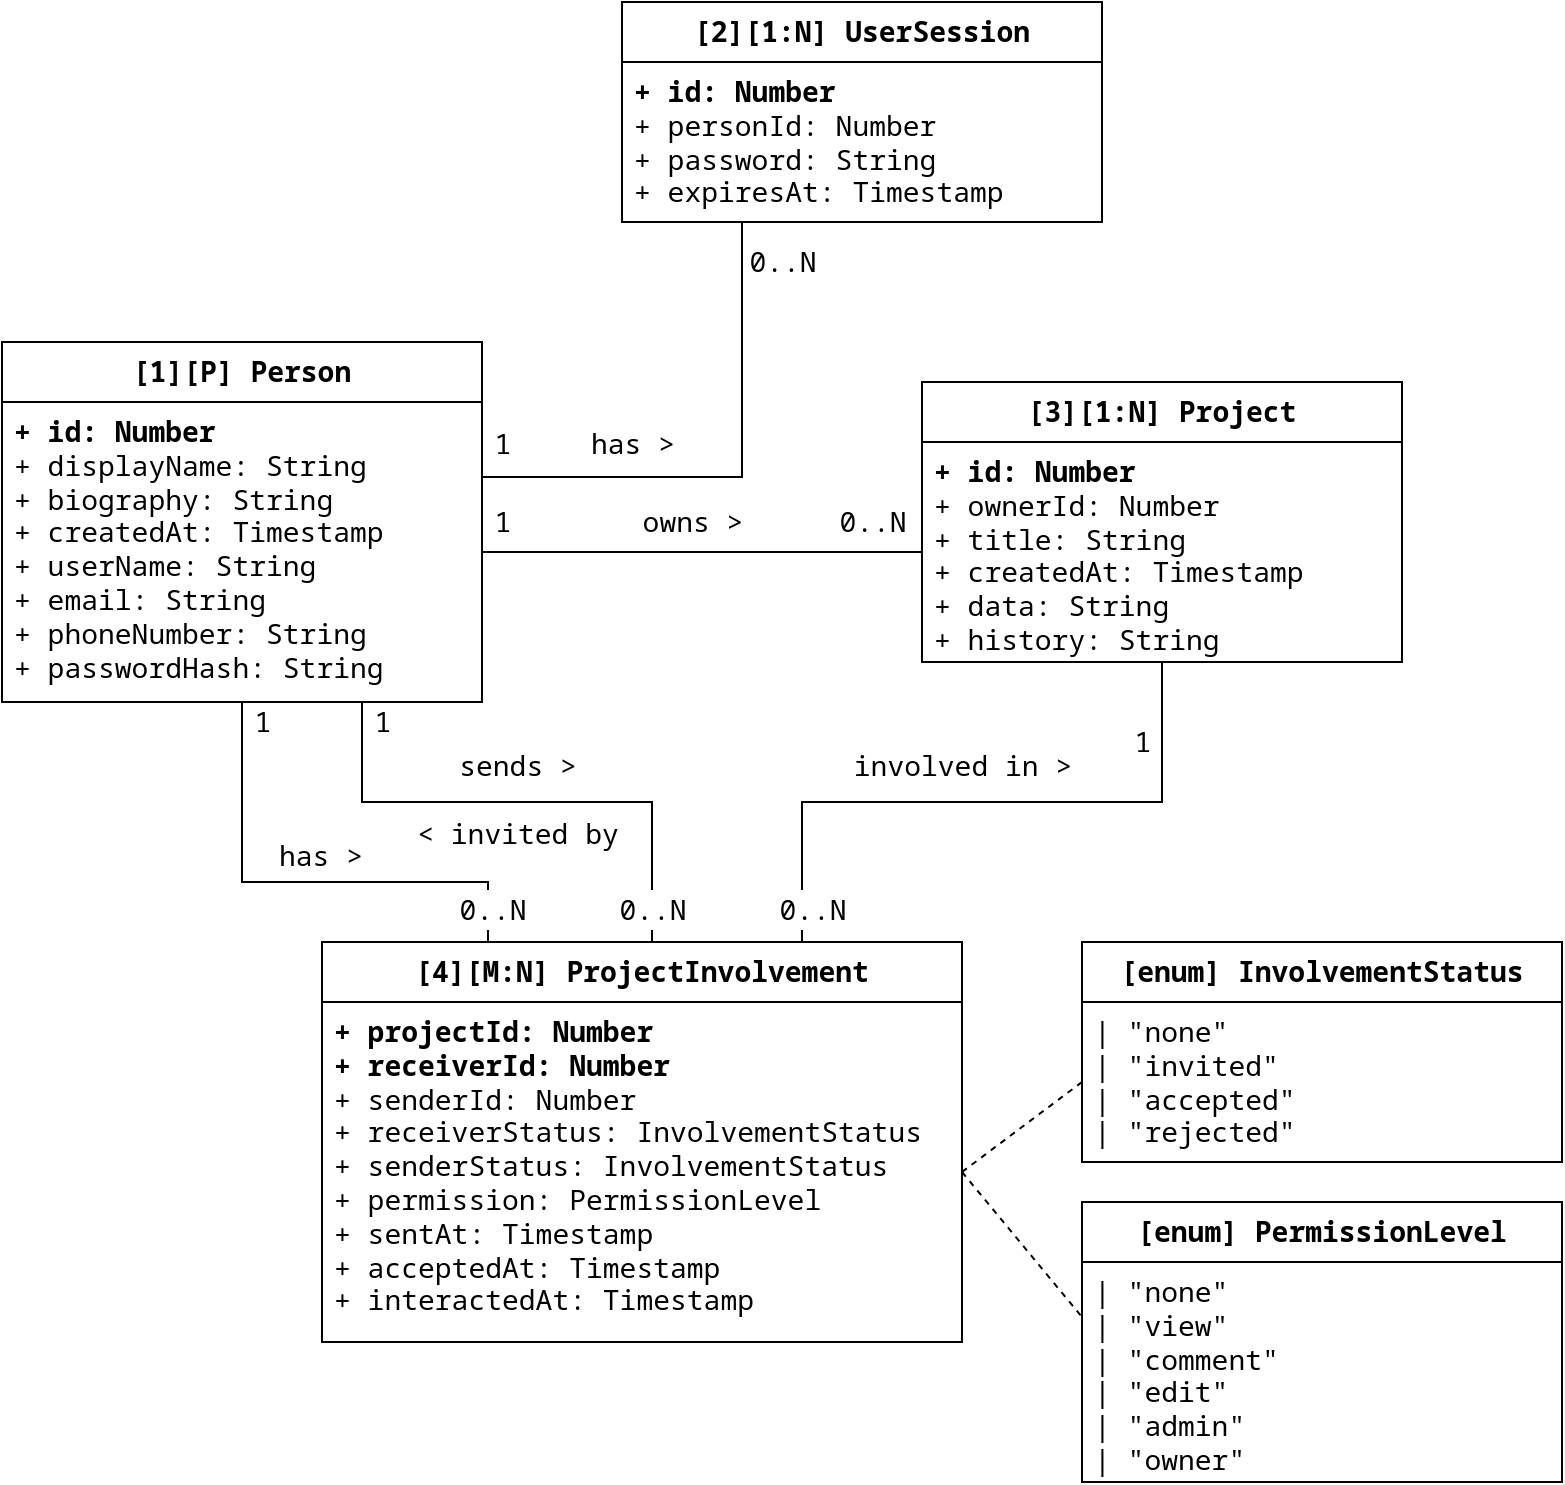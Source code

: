 <mxfile version="15.8.7" type="device" pages="3"><diagram id="aazWs-q3-QFjjEvFVBTk" name="Relational"><mxGraphModel dx="1372" dy="2047" grid="1" gridSize="10" guides="1" tooltips="1" connect="1" arrows="1" fold="1" page="1" pageScale="1" pageWidth="827" pageHeight="1169" math="0" shadow="0"><root><mxCell id="0"/><mxCell id="1" parent="0"/><mxCell id="uzhZddh4J-rLnE0FCBhJ-1" value="[1][P] Person" style="rounded=0;whiteSpace=wrap;html=1;fontFamily=Noto Sans Mono;fontSize=14;fontStyle=1" parent="1" vertex="1"><mxGeometry x="20" y="40" width="240" height="30" as="geometry"/></mxCell><mxCell id="uzhZddh4J-rLnE0FCBhJ-2" value="[3][1:N] Project" style="rounded=0;whiteSpace=wrap;html=1;fontFamily=Noto Sans Mono;fontSize=14;fontStyle=1" parent="1" vertex="1"><mxGeometry x="480" y="60" width="240" height="30" as="geometry"/></mxCell><mxCell id="uzhZddh4J-rLnE0FCBhJ-3" style="edgeStyle=orthogonalEdgeStyle;rounded=0;orthogonalLoop=1;jettySize=auto;html=1;exitX=1;exitY=0.5;exitDx=0;exitDy=0;entryX=0;entryY=0.5;entryDx=0;entryDy=0;fontFamily=Noto Sans Mono;fontSize=14;endArrow=none;endFill=0;" parent="1" source="uzhZddh4J-rLnE0FCBhJ-4" target="uzhZddh4J-rLnE0FCBhJ-5" edge="1"><mxGeometry relative="1" as="geometry"/></mxCell><mxCell id="mS9MZoi_r8_iDYO3YV_b-3" style="edgeStyle=orthogonalEdgeStyle;rounded=0;orthogonalLoop=1;jettySize=auto;html=1;exitX=1;exitY=0.25;exitDx=0;exitDy=0;entryX=0.25;entryY=1;entryDx=0;entryDy=0;endArrow=none;endFill=0;" parent="1" source="uzhZddh4J-rLnE0FCBhJ-4" target="mS9MZoi_r8_iDYO3YV_b-2" edge="1"><mxGeometry relative="1" as="geometry"/></mxCell><mxCell id="uzhZddh4J-rLnE0FCBhJ-4" value="&lt;b&gt;+ id: Number&lt;/b&gt;&lt;br&gt;+ displayName: String&lt;br&gt;&lt;div&gt;+ biography: String&lt;/div&gt;&lt;div&gt;+ createdAt: Timestamp&lt;/div&gt;+ userName: String&lt;div&gt;+ email: String&lt;/div&gt;&lt;div&gt;+ phoneNumber: String&lt;/div&gt;&lt;div&gt;+ passwordHash: String&lt;/div&gt;" style="rounded=0;whiteSpace=wrap;html=1;fontFamily=Noto Sans Mono;fontSize=14;align=left;verticalAlign=top;spacingLeft=4;" parent="1" vertex="1"><mxGeometry x="20" y="70" width="240" height="150" as="geometry"/></mxCell><mxCell id="uzhZddh4J-rLnE0FCBhJ-5" value="&lt;div&gt;&lt;b&gt;+ id: Number&lt;/b&gt;&lt;/div&gt;&lt;div&gt;+ ownerId: Number&lt;/div&gt;&lt;div&gt;+ title: String&lt;/div&gt;&lt;div&gt;+ createdAt: Timestamp&lt;/div&gt;&lt;div&gt;+ data: String&lt;br&gt;+ history: String&lt;/div&gt;" style="rounded=0;whiteSpace=wrap;html=1;fontFamily=Noto Sans Mono;fontSize=14;align=left;verticalAlign=top;spacingLeft=4;" parent="1" vertex="1"><mxGeometry x="480" y="90" width="240" height="110" as="geometry"/></mxCell><mxCell id="uzhZddh4J-rLnE0FCBhJ-6" value="&lt;div&gt;&lt;b&gt;+ projectId: Number&lt;/b&gt;&lt;/div&gt;&lt;div&gt;&lt;b&gt;+ receiverId: Number&lt;/b&gt;&lt;/div&gt;&lt;div&gt;+ senderId: Number&lt;/div&gt;&lt;div&gt;+ receiverStatus: InvolvementStatus&lt;/div&gt;&lt;div&gt;+ senderStatus: InvolvementStatus&lt;/div&gt;&lt;div&gt;+ permission: PermissionLevel&lt;/div&gt;&lt;div&gt;+ sentAt: Timestamp&lt;/div&gt;&lt;div&gt;+ acceptedAt: Timestamp&lt;/div&gt;&lt;div&gt;+ interactedAt: Timestamp&lt;/div&gt;" style="rounded=0;whiteSpace=wrap;html=1;fontFamily=Noto Sans Mono;fontSize=14;align=left;verticalAlign=top;spacingLeft=4;" parent="1" vertex="1"><mxGeometry x="180" y="370" width="320" height="170" as="geometry"/></mxCell><mxCell id="uzhZddh4J-rLnE0FCBhJ-7" style="edgeStyle=orthogonalEdgeStyle;rounded=0;orthogonalLoop=1;jettySize=auto;html=1;exitX=0.75;exitY=0;exitDx=0;exitDy=0;entryX=0.5;entryY=1;entryDx=0;entryDy=0;fontFamily=Noto Sans Mono;fontSize=14;endArrow=none;endFill=0;" parent="1" source="uzhZddh4J-rLnE0FCBhJ-10" target="uzhZddh4J-rLnE0FCBhJ-5" edge="1"><mxGeometry relative="1" as="geometry"/></mxCell><mxCell id="uzhZddh4J-rLnE0FCBhJ-8" style="edgeStyle=orthogonalEdgeStyle;rounded=0;orthogonalLoop=1;jettySize=auto;html=1;exitX=0.25;exitY=0;exitDx=0;exitDy=0;entryX=0.5;entryY=1;entryDx=0;entryDy=0;fontFamily=Noto Sans Mono;fontSize=14;endArrow=none;endFill=0;" parent="1" source="uzhZddh4J-rLnE0FCBhJ-10" target="uzhZddh4J-rLnE0FCBhJ-4" edge="1"><mxGeometry relative="1" as="geometry"><Array as="points"><mxPoint x="263" y="310"/><mxPoint x="140" y="310"/></Array></mxGeometry></mxCell><mxCell id="uzhZddh4J-rLnE0FCBhJ-9" style="edgeStyle=orthogonalEdgeStyle;rounded=0;orthogonalLoop=1;jettySize=auto;html=1;exitX=0.5;exitY=0;exitDx=0;exitDy=0;entryX=0.75;entryY=1;entryDx=0;entryDy=0;fontFamily=Noto Sans Mono;fontSize=14;endArrow=none;endFill=0;" parent="1" source="uzhZddh4J-rLnE0FCBhJ-10" target="uzhZddh4J-rLnE0FCBhJ-4" edge="1"><mxGeometry relative="1" as="geometry"><Array as="points"><mxPoint x="345" y="270"/><mxPoint x="200" y="270"/></Array></mxGeometry></mxCell><mxCell id="uzhZddh4J-rLnE0FCBhJ-10" value="[4][M:N] ProjectInvolvement" style="rounded=0;whiteSpace=wrap;html=1;fontFamily=Noto Sans Mono;fontSize=14;fontStyle=1" parent="1" vertex="1"><mxGeometry x="180" y="340" width="320" height="30" as="geometry"/></mxCell><mxCell id="uzhZddh4J-rLnE0FCBhJ-11" value="sends &amp;gt;&lt;br&gt;&lt;br&gt;&amp;lt; invited by" style="text;html=1;strokeColor=none;fillColor=none;align=center;verticalAlign=middle;whiteSpace=wrap;rounded=0;fontFamily=Noto Sans Mono;fontSize=14;" parent="1" vertex="1"><mxGeometry x="220" y="259" width="116" height="20" as="geometry"/></mxCell><mxCell id="uzhZddh4J-rLnE0FCBhJ-12" value="0..N" style="text;html=1;align=center;verticalAlign=middle;resizable=0;points=[];autosize=1;strokeColor=none;fillColor=default;fontSize=14;fontFamily=Noto Sans Mono;" parent="1" vertex="1"><mxGeometry x="320" y="314" width="50" height="20" as="geometry"/></mxCell><mxCell id="uzhZddh4J-rLnE0FCBhJ-13" value="1" style="text;html=1;align=center;verticalAlign=middle;resizable=0;points=[];autosize=1;strokeColor=none;fillColor=none;fontSize=14;fontFamily=Noto Sans Mono;" parent="1" vertex="1"><mxGeometry x="200" y="220" width="20" height="20" as="geometry"/></mxCell><mxCell id="uzhZddh4J-rLnE0FCBhJ-14" value="owns &amp;gt;" style="text;html=1;align=center;verticalAlign=middle;resizable=0;points=[];autosize=1;strokeColor=none;fillColor=none;fontSize=14;fontFamily=Noto Sans Mono;" parent="1" vertex="1"><mxGeometry x="330" y="120" width="70" height="20" as="geometry"/></mxCell><mxCell id="uzhZddh4J-rLnE0FCBhJ-15" value="0..N" style="text;html=1;align=center;verticalAlign=middle;resizable=0;points=[];autosize=1;strokeColor=none;fillColor=none;fontSize=14;fontFamily=Noto Sans Mono;" parent="1" vertex="1"><mxGeometry x="430" y="120" width="50" height="20" as="geometry"/></mxCell><mxCell id="uzhZddh4J-rLnE0FCBhJ-16" value="1" style="text;html=1;align=center;verticalAlign=middle;resizable=0;points=[];autosize=1;strokeColor=none;fillColor=none;fontSize=14;fontFamily=Noto Sans Mono;" parent="1" vertex="1"><mxGeometry x="260" y="120" width="20" height="20" as="geometry"/></mxCell><mxCell id="uzhZddh4J-rLnE0FCBhJ-17" value="1" style="text;html=1;align=center;verticalAlign=middle;resizable=0;points=[];autosize=1;strokeColor=none;fillColor=none;fontSize=14;fontFamily=Noto Sans Mono;" parent="1" vertex="1"><mxGeometry x="140" y="220" width="20" height="20" as="geometry"/></mxCell><mxCell id="uzhZddh4J-rLnE0FCBhJ-18" value="has &amp;gt;" style="text;html=1;align=center;verticalAlign=middle;resizable=0;points=[];autosize=1;strokeColor=none;fillColor=none;fontSize=14;fontFamily=Noto Sans Mono;" parent="1" vertex="1"><mxGeometry x="149" y="287" width="60" height="20" as="geometry"/></mxCell><mxCell id="uzhZddh4J-rLnE0FCBhJ-19" value="involved in &amp;gt;" style="text;html=1;align=center;verticalAlign=middle;resizable=0;points=[];autosize=1;strokeColor=none;fillColor=none;fontSize=14;fontFamily=Noto Sans Mono;" parent="1" vertex="1"><mxGeometry x="440" y="242" width="120" height="20" as="geometry"/></mxCell><mxCell id="uzhZddh4J-rLnE0FCBhJ-20" value="1" style="text;html=1;align=center;verticalAlign=middle;resizable=0;points=[];autosize=1;strokeColor=none;fillColor=none;fontSize=14;fontFamily=Noto Sans Mono;" parent="1" vertex="1"><mxGeometry x="580" y="230" width="20" height="20" as="geometry"/></mxCell><mxCell id="uzhZddh4J-rLnE0FCBhJ-21" value="0..N" style="text;html=1;align=center;verticalAlign=middle;resizable=0;points=[];autosize=1;strokeColor=none;fillColor=default;fontSize=14;fontFamily=Noto Sans Mono;" parent="1" vertex="1"><mxGeometry x="400" y="314" width="50" height="20" as="geometry"/></mxCell><mxCell id="uzhZddh4J-rLnE0FCBhJ-22" value="0..N" style="text;html=1;align=center;verticalAlign=middle;resizable=0;points=[];autosize=1;strokeColor=none;fillColor=default;fontSize=14;fontFamily=Noto Sans Mono;" parent="1" vertex="1"><mxGeometry x="240" y="314" width="50" height="20" as="geometry"/></mxCell><mxCell id="uzhZddh4J-rLnE0FCBhJ-23" value="[enum] PermissionLevel" style="rounded=0;whiteSpace=wrap;html=1;fontFamily=Noto Sans Mono;fontSize=14;fontStyle=1" parent="1" vertex="1"><mxGeometry x="560" y="470" width="240" height="30" as="geometry"/></mxCell><mxCell id="uzhZddh4J-rLnE0FCBhJ-24" value="&lt;div&gt;| &quot;none&quot;&lt;/div&gt;&lt;div&gt;| &quot;view&quot;&lt;/div&gt;&lt;div&gt;| &quot;comment&quot;&lt;/div&gt;&lt;div&gt;| &quot;edit&quot;&lt;/div&gt;&lt;div&gt;| &quot;admin&quot;&lt;/div&gt;&lt;div&gt;| &quot;owner&quot;&lt;/div&gt;" style="rounded=0;whiteSpace=wrap;html=1;fontFamily=Noto Sans Mono;fontSize=14;align=left;verticalAlign=top;spacingLeft=4;" parent="1" vertex="1"><mxGeometry x="560" y="500" width="240" height="110" as="geometry"/></mxCell><mxCell id="uzhZddh4J-rLnE0FCBhJ-25" value="[enum] InvolvementStatus" style="rounded=0;whiteSpace=wrap;html=1;fontFamily=Noto Sans Mono;fontSize=14;fontStyle=1" parent="1" vertex="1"><mxGeometry x="560" y="340" width="240" height="30" as="geometry"/></mxCell><mxCell id="uzhZddh4J-rLnE0FCBhJ-26" value="&lt;div&gt;| &quot;none&quot;&lt;/div&gt;&lt;div&gt;| &quot;invited&quot;&lt;/div&gt;&lt;div&gt;| &quot;accepted&quot;&lt;/div&gt;&lt;div&gt;| &quot;rejected&quot;&lt;/div&gt;" style="rounded=0;whiteSpace=wrap;html=1;fontFamily=Noto Sans Mono;fontSize=14;align=left;verticalAlign=top;spacingLeft=4;" parent="1" vertex="1"><mxGeometry x="560" y="370" width="240" height="80" as="geometry"/></mxCell><mxCell id="uzhZddh4J-rLnE0FCBhJ-27" value="" style="endArrow=none;dashed=1;html=1;rounded=0;exitX=1;exitY=0.5;exitDx=0;exitDy=0;entryX=0;entryY=0.5;entryDx=0;entryDy=0;" parent="1" source="uzhZddh4J-rLnE0FCBhJ-6" target="uzhZddh4J-rLnE0FCBhJ-26" edge="1"><mxGeometry width="50" height="50" relative="1" as="geometry"><mxPoint x="520" y="450" as="sourcePoint"/><mxPoint x="570" y="400" as="targetPoint"/></mxGeometry></mxCell><mxCell id="uzhZddh4J-rLnE0FCBhJ-28" value="" style="endArrow=none;dashed=1;html=1;rounded=0;exitX=1;exitY=0.5;exitDx=0;exitDy=0;entryX=0;entryY=0.25;entryDx=0;entryDy=0;" parent="1" source="uzhZddh4J-rLnE0FCBhJ-6" target="uzhZddh4J-rLnE0FCBhJ-24" edge="1"><mxGeometry width="50" height="50" relative="1" as="geometry"><mxPoint x="590" y="550" as="sourcePoint"/><mxPoint x="640" y="500" as="targetPoint"/></mxGeometry></mxCell><mxCell id="mS9MZoi_r8_iDYO3YV_b-1" value="[2][1:N] UserSession" style="rounded=0;whiteSpace=wrap;html=1;fontFamily=Noto Sans Mono;fontSize=14;fontStyle=1" parent="1" vertex="1"><mxGeometry x="330" y="-130" width="240" height="30" as="geometry"/></mxCell><mxCell id="mS9MZoi_r8_iDYO3YV_b-2" value="&lt;div&gt;&lt;b&gt;+ id: Number&lt;/b&gt;&lt;/div&gt;&lt;div&gt;+ personId: Number&lt;/div&gt;&lt;div&gt;+ password: String&lt;br&gt;&lt;/div&gt;&lt;div&gt;+ expiresAt: Timestamp&lt;/div&gt;" style="rounded=0;whiteSpace=wrap;html=1;fontFamily=Noto Sans Mono;fontSize=14;align=left;verticalAlign=top;spacingLeft=4;" parent="1" vertex="1"><mxGeometry x="330" y="-100" width="240" height="80" as="geometry"/></mxCell><mxCell id="mS9MZoi_r8_iDYO3YV_b-4" value="0..N" style="text;html=1;align=center;verticalAlign=middle;resizable=0;points=[];autosize=1;strokeColor=none;fillColor=none;fontFamily=Noto Sans Mono;fontSize=14;" parent="1" vertex="1"><mxGeometry x="385" y="-10" width="50" height="20" as="geometry"/></mxCell><mxCell id="mS9MZoi_r8_iDYO3YV_b-5" value="1" style="text;html=1;align=center;verticalAlign=middle;resizable=0;points=[];autosize=1;strokeColor=none;fillColor=none;fontSize=14;fontFamily=Noto Sans Mono;" parent="1" vertex="1"><mxGeometry x="260" y="81" width="20" height="20" as="geometry"/></mxCell><mxCell id="mS9MZoi_r8_iDYO3YV_b-6" value="has &amp;gt;" style="text;html=1;align=center;verticalAlign=middle;resizable=0;points=[];autosize=1;strokeColor=none;fillColor=none;fontSize=14;fontFamily=Noto Sans Mono;" parent="1" vertex="1"><mxGeometry x="305" y="81" width="60" height="20" as="geometry"/></mxCell></root></mxGraphModel></diagram><diagram id="14DRRcjE5gQEkVdaTtm1" name="Relational-ex"><mxGraphModel dx="1372" dy="878" grid="1" gridSize="10" guides="1" tooltips="1" connect="1" arrows="1" fold="1" page="1" pageScale="1" pageWidth="827" pageHeight="1169" math="0" shadow="0"><root><mxCell id="69j_cAD2ammGShDhVR8i-0"/><mxCell id="69j_cAD2ammGShDhVR8i-1" parent="69j_cAD2ammGShDhVR8i-0"/><mxCell id="s69tjsTSn5EeHpbNumrw-15" value="" style="endArrow=diamondThin;endFill=0;endSize=24;html=1;rounded=0;fontFamily=Noto Sans Mono;fontSize=14;entryX=0.25;entryY=0;entryDx=0;entryDy=0;exitX=1;exitY=1;exitDx=0;exitDy=0;" parent="69j_cAD2ammGShDhVR8i-1" source="V2P3uU6_HiPqmYSohjEG-10" target="s69tjsTSn5EeHpbNumrw-10" edge="1"><mxGeometry width="160" relative="1" as="geometry"><mxPoint x="770" y="340" as="sourcePoint"/><mxPoint x="740" y="430" as="targetPoint"/></mxGeometry></mxCell><mxCell id="V2P3uU6_HiPqmYSohjEG-0" value="Person" style="rounded=0;whiteSpace=wrap;html=1;fontFamily=Noto Sans Mono;fontSize=14;fontStyle=1;align=left;spacingLeft=4;" parent="69j_cAD2ammGShDhVR8i-1" vertex="1"><mxGeometry x="80" y="200" width="400" height="30" as="geometry"/></mxCell><mxCell id="V2P3uU6_HiPqmYSohjEG-1" value="id&lt;br&gt;displayName&lt;br&gt;biography&lt;br&gt;&lt;br&gt;createdAt&lt;br&gt;userName&lt;br&gt;email&lt;br&gt;phoneNumber&lt;br&gt;passwordHash" style="rounded=0;whiteSpace=wrap;html=1;fontFamily=Noto Sans Mono;fontSize=14;align=left;verticalAlign=top;spacingLeft=4;" parent="69j_cAD2ammGShDhVR8i-1" vertex="1"><mxGeometry x="80" y="230" width="160" height="160" as="geometry"/></mxCell><mxCell id="V2P3uU6_HiPqmYSohjEG-3" value="1&lt;br&gt;Dmytro Naumov&lt;br&gt;22 y.o. software dev from Zaporizhia&lt;br&gt;2024-05-06T12:00:00Z&lt;br&gt;naumov1024&lt;br&gt;naumov1024@gmail.com&lt;br&gt;+380123456789&lt;br&gt;fe1234abcd123412" style="rounded=0;whiteSpace=wrap;html=1;fontFamily=Noto Sans Mono;fontSize=14;align=left;verticalAlign=top;spacingLeft=4;" parent="69j_cAD2ammGShDhVR8i-1" vertex="1"><mxGeometry x="240" y="230" width="240" height="160" as="geometry"/></mxCell><mxCell id="V2P3uU6_HiPqmYSohjEG-4" value="Person" style="rounded=0;whiteSpace=wrap;html=1;fontFamily=Noto Sans Mono;fontSize=14;fontStyle=1;align=left;spacingLeft=4;" parent="69j_cAD2ammGShDhVR8i-1" vertex="1"><mxGeometry x="80" y="680" width="400" height="30" as="geometry"/></mxCell><mxCell id="V2P3uU6_HiPqmYSohjEG-5" value="id&lt;br&gt;displayName&lt;br&gt;biography&lt;br&gt;createdAt&lt;br&gt;userName&lt;br&gt;email&lt;br&gt;phoneNumber&lt;br&gt;passwordHash" style="rounded=0;whiteSpace=wrap;html=1;fontFamily=Noto Sans Mono;fontSize=14;align=left;verticalAlign=top;spacingLeft=4;" parent="69j_cAD2ammGShDhVR8i-1" vertex="1"><mxGeometry x="80" y="710" width="160" height="150" as="geometry"/></mxCell><mxCell id="V2P3uU6_HiPqmYSohjEG-6" value="2&lt;br&gt;Ivan Ivanov&lt;br&gt;&lt;br&gt;2024-05-06T13:05:00Z&lt;br&gt;ivanov1234&lt;br&gt;ivanov1234@gmail.com&lt;br&gt;+380335567890&lt;br&gt;ea1209ebf8deccf4" style="rounded=0;whiteSpace=wrap;html=1;fontFamily=Noto Sans Mono;fontSize=14;align=left;verticalAlign=top;spacingLeft=4;" parent="69j_cAD2ammGShDhVR8i-1" vertex="1"><mxGeometry x="240" y="710" width="240" height="150" as="geometry"/></mxCell><mxCell id="V2P3uU6_HiPqmYSohjEG-7" value="ProjectInvolvement" style="rounded=0;whiteSpace=wrap;html=1;fontFamily=Noto Sans Mono;fontSize=14;fontStyle=1;align=left;spacingLeft=4;" parent="69j_cAD2ammGShDhVR8i-1" vertex="1"><mxGeometry x="630" y="420" width="400" height="30" as="geometry"/></mxCell><mxCell id="V2P3uU6_HiPqmYSohjEG-8" value="projectId&lt;br&gt;receiverId&lt;br&gt;senderId&lt;br&gt;receiverStatus&lt;br&gt;senderStatus&lt;br&gt;permission&lt;br&gt;sentAt&lt;br&gt;acceptedAt&lt;br&gt;interactedAt" style="rounded=0;whiteSpace=wrap;html=1;fontFamily=Noto Sans Mono;fontSize=14;align=left;verticalAlign=top;spacingLeft=4;" parent="69j_cAD2ammGShDhVR8i-1" vertex="1"><mxGeometry x="630" y="450" width="160" height="160" as="geometry"/></mxCell><mxCell id="V2P3uU6_HiPqmYSohjEG-9" value="Project" style="rounded=0;whiteSpace=wrap;html=1;fontFamily=Noto Sans Mono;fontSize=14;fontStyle=1;align=left;spacingLeft=4;" parent="69j_cAD2ammGShDhVR8i-1" vertex="1"><mxGeometry x="630" y="90" width="400" height="30" as="geometry"/></mxCell><mxCell id="V2P3uU6_HiPqmYSohjEG-10" value="id&lt;br&gt;ownerId&lt;br&gt;title&lt;br&gt;createdAt&lt;br&gt;data&lt;br&gt;&lt;br&gt;&lt;br&gt;&lt;br&gt;history" style="rounded=0;whiteSpace=wrap;html=1;fontFamily=Noto Sans Mono;fontSize=14;align=left;verticalAlign=top;spacingLeft=4;" parent="69j_cAD2ammGShDhVR8i-1" vertex="1"><mxGeometry x="630" y="120" width="160" height="220" as="geometry"/></mxCell><mxCell id="V2P3uU6_HiPqmYSohjEG-11" value="1 # Tic-Tac-Toe&lt;br&gt;1 # Dmytro Naumov&lt;br&gt;1 # Dmytro Naumov&lt;br&gt;accepted&lt;br&gt;accepted&lt;br&gt;owner&lt;br&gt;2024-05-06T12:34:50Z&lt;br&gt;2024-05-06T12:34:50Z&lt;br&gt;2024-05-07T18:04:06Z" style="rounded=0;whiteSpace=wrap;html=1;fontFamily=Noto Sans Mono;fontSize=14;align=left;verticalAlign=top;spacingLeft=4;" parent="69j_cAD2ammGShDhVR8i-1" vertex="1"><mxGeometry x="790" y="450" width="240" height="160" as="geometry"/></mxCell><mxCell id="V2P3uU6_HiPqmYSohjEG-12" value="1&lt;br&gt;1 # Dmytro Naumov&lt;br&gt;Tic-Tac-Toe&lt;br&gt;2024-05-06T12:34:50Z&lt;br&gt;{&amp;nbsp;&lt;br&gt;&amp;nbsp; &quot;tasks&quot;: [...],&lt;br&gt;&amp;nbsp; &quot;people&quot;: [...]&lt;br&gt;}&lt;br&gt;{&lt;br&gt;&amp;nbsp; &quot;head&quot;: &quot;...&quot;,&lt;br&gt;&amp;nbsp; &quot;commits&quot;: [...],&lt;br&gt;&amp;nbsp; &quot;events&quot;: [...] &lt;br&gt;}&amp;nbsp;" style="rounded=0;whiteSpace=wrap;html=1;fontFamily=Noto Sans Mono;fontSize=14;align=left;verticalAlign=top;spacingLeft=4;" parent="69j_cAD2ammGShDhVR8i-1" vertex="1"><mxGeometry x="790" y="120" width="240" height="220" as="geometry"/></mxCell><mxCell id="s69tjsTSn5EeHpbNumrw-1" value="" style="endArrow=diamondThin;endFill=0;endSize=24;html=1;rounded=0;entryX=0;entryY=0.25;entryDx=0;entryDy=0;exitX=1;exitY=0.25;exitDx=0;exitDy=0;" parent="69j_cAD2ammGShDhVR8i-1" source="V2P3uU6_HiPqmYSohjEG-3" target="V2P3uU6_HiPqmYSohjEG-10" edge="1"><mxGeometry width="160" relative="1" as="geometry"><mxPoint x="530" y="460" as="sourcePoint"/><mxPoint x="690" y="460" as="targetPoint"/><Array as="points"><mxPoint x="510" y="270"/><mxPoint x="520" y="173"/></Array></mxGeometry></mxCell><mxCell id="s69tjsTSn5EeHpbNumrw-2" value="" style="endArrow=diamondThin;endFill=0;endSize=24;html=1;rounded=0;entryX=0;entryY=0.5;entryDx=0;entryDy=0;exitX=0.932;exitY=0.998;exitDx=0;exitDy=0;exitPerimeter=0;" parent="69j_cAD2ammGShDhVR8i-1" source="V2P3uU6_HiPqmYSohjEG-3" target="V2P3uU6_HiPqmYSohjEG-8" edge="1"><mxGeometry width="160" relative="1" as="geometry"><mxPoint x="560" y="590" as="sourcePoint"/><mxPoint x="720" y="590" as="targetPoint"/><Array as="points"><mxPoint x="520" y="530"/></Array></mxGeometry></mxCell><mxCell id="s69tjsTSn5EeHpbNumrw-7" value="&lt;font face=&quot;Noto Sans Mono&quot;&gt;owner&lt;br&gt;&lt;/font&gt;" style="text;html=1;align=center;verticalAlign=middle;resizable=0;points=[];autosize=1;strokeColor=none;fillColor=default;fontSize=14;fontFamily=Lucida Console;" parent="69j_cAD2ammGShDhVR8i-1" vertex="1"><mxGeometry x="490" y="240" width="60" height="20" as="geometry"/></mxCell><mxCell id="s69tjsTSn5EeHpbNumrw-8" value="" style="endArrow=diamondThin;endFill=0;endSize=24;html=1;rounded=0;fontFamily=Noto Sans Mono;fontSize=14;entryX=0.25;entryY=0;entryDx=0;entryDy=0;exitX=0.75;exitY=1;exitDx=0;exitDy=0;" parent="69j_cAD2ammGShDhVR8i-1" source="V2P3uU6_HiPqmYSohjEG-10" target="V2P3uU6_HiPqmYSohjEG-7" edge="1"><mxGeometry width="160" relative="1" as="geometry"><mxPoint x="730" y="360" as="sourcePoint"/><mxPoint x="890" y="360" as="targetPoint"/></mxGeometry></mxCell><mxCell id="s69tjsTSn5EeHpbNumrw-9" value="project" style="text;html=1;align=center;verticalAlign=middle;resizable=0;points=[];autosize=1;strokeColor=none;fillColor=default;fontSize=14;fontFamily=Noto Sans Mono;" parent="69j_cAD2ammGShDhVR8i-1" vertex="1"><mxGeometry x="700" y="350" width="70" height="20" as="geometry"/></mxCell><mxCell id="s69tjsTSn5EeHpbNumrw-10" value="ProjectInvolvement" style="rounded=0;whiteSpace=wrap;html=1;fontFamily=Noto Sans Mono;fontSize=14;fontStyle=1;align=left;spacingLeft=4;" parent="69j_cAD2ammGShDhVR8i-1" vertex="1"><mxGeometry x="630" y="670" width="400" height="30" as="geometry"/></mxCell><mxCell id="s69tjsTSn5EeHpbNumrw-11" value="projectId&lt;br&gt;receiverId&lt;br&gt;senderId&lt;br&gt;receiverStatus&lt;br&gt;senderStatus&lt;br&gt;permission&lt;br&gt;sentAt&lt;br&gt;acceptedAt&lt;br&gt;interactedAt" style="rounded=0;whiteSpace=wrap;html=1;fontFamily=Noto Sans Mono;fontSize=14;align=left;verticalAlign=top;spacingLeft=4;" parent="69j_cAD2ammGShDhVR8i-1" vertex="1"><mxGeometry x="630" y="700" width="160" height="160" as="geometry"/></mxCell><mxCell id="s69tjsTSn5EeHpbNumrw-12" value="1 # Tic-Tac-Toe&lt;br&gt;2 # Ivan Ivanov&amp;nbsp;&lt;br&gt;1 # Dmytro Naumov&lt;br&gt;accepted&lt;br&gt;accepted&lt;br&gt;edit&lt;br&gt;2024-05-06T13:30:01Z&lt;br&gt;2024-05-06T14:04:20Z&lt;br&gt;2024-05-07T18:05:26Z" style="rounded=0;whiteSpace=wrap;html=1;fontFamily=Noto Sans Mono;fontSize=14;align=left;verticalAlign=top;spacingLeft=4;" parent="69j_cAD2ammGShDhVR8i-1" vertex="1"><mxGeometry x="790" y="700" width="240" height="160" as="geometry"/></mxCell><mxCell id="s69tjsTSn5EeHpbNumrw-14" value="" style="endArrow=diamondThin;endFill=0;endSize=24;html=1;rounded=0;entryX=0;entryY=0.5;entryDx=0;entryDy=0;exitX=1;exitY=0.5;exitDx=0;exitDy=0;" parent="69j_cAD2ammGShDhVR8i-1" source="V2P3uU6_HiPqmYSohjEG-6" target="s69tjsTSn5EeHpbNumrw-11" edge="1"><mxGeometry width="160" relative="1" as="geometry"><mxPoint x="520" y="595" as="sourcePoint"/><mxPoint x="610" y="775.0" as="targetPoint"/><Array as="points"><mxPoint x="550" y="785"/><mxPoint x="570" y="780"/></Array></mxGeometry></mxCell><mxCell id="s69tjsTSn5EeHpbNumrw-13" value="&lt;font face=&quot;Noto Sans Mono&quot;&gt;receiver&lt;br&gt;&lt;/font&gt;" style="text;html=1;align=center;verticalAlign=middle;resizable=0;points=[];autosize=1;strokeColor=none;fillColor=default;fontSize=14;fontFamily=Lucida Console;" parent="69j_cAD2ammGShDhVR8i-1" vertex="1"><mxGeometry x="520" y="775" width="80" height="20" as="geometry"/></mxCell><mxCell id="s69tjsTSn5EeHpbNumrw-16" value="project" style="text;html=1;align=center;verticalAlign=middle;resizable=0;points=[];autosize=1;strokeColor=none;fillColor=default;fontSize=14;fontFamily=Noto Sans Mono;" parent="69j_cAD2ammGShDhVR8i-1" vertex="1"><mxGeometry x="760" y="380" width="70" height="20" as="geometry"/></mxCell><mxCell id="s69tjsTSn5EeHpbNumrw-19" value="" style="endArrow=diamondThin;endFill=0;endSize=24;html=1;rounded=0;entryX=0;entryY=0.25;entryDx=0;entryDy=0;exitX=0.75;exitY=1;exitDx=0;exitDy=0;" parent="69j_cAD2ammGShDhVR8i-1" source="V2P3uU6_HiPqmYSohjEG-3" edge="1"><mxGeometry width="160" relative="1" as="geometry"><mxPoint x="480" y="550" as="sourcePoint"/><mxPoint x="630" y="730.0" as="targetPoint"/><Array as="points"><mxPoint x="530" y="730"/></Array></mxGeometry></mxCell><mxCell id="s69tjsTSn5EeHpbNumrw-20" value="sender" style="text;html=1;align=center;verticalAlign=middle;resizable=0;points=[];autosize=1;strokeColor=none;fillColor=default;fontSize=14;fontFamily=Noto Sans Mono;" parent="69j_cAD2ammGShDhVR8i-1" vertex="1"><mxGeometry x="440" y="560" width="70" height="20" as="geometry"/></mxCell><mxCell id="s69tjsTSn5EeHpbNumrw-22" value="sender" style="text;html=1;align=center;verticalAlign=middle;resizable=0;points=[];autosize=1;strokeColor=none;fillColor=default;fontSize=14;fontFamily=Noto Sans Mono;" parent="69j_cAD2ammGShDhVR8i-1" vertex="1"><mxGeometry x="465" y="430" width="70" height="20" as="geometry"/></mxCell><mxCell id="s69tjsTSn5EeHpbNumrw-24" value="" style="endArrow=diamondThin;endFill=0;endSize=24;html=1;rounded=0;entryX=0;entryY=0.5;entryDx=0;entryDy=0;exitX=1;exitY=0.5;exitDx=0;exitDy=0;" parent="69j_cAD2ammGShDhVR8i-1" source="V2P3uU6_HiPqmYSohjEG-3" edge="1"><mxGeometry width="160" relative="1" as="geometry"><mxPoint x="465.0" y="350.0" as="sourcePoint"/><mxPoint x="631.32" y="490.32" as="targetPoint"/><Array as="points"><mxPoint x="510" y="310"/><mxPoint x="580" y="490"/></Array></mxGeometry></mxCell><mxCell id="s69tjsTSn5EeHpbNumrw-25" value="receiver" style="text;html=1;align=center;verticalAlign=middle;resizable=0;points=[];autosize=1;strokeColor=none;fillColor=default;fontSize=14;fontFamily=Noto Sans Mono;" parent="69j_cAD2ammGShDhVR8i-1" vertex="1"><mxGeometry x="500" y="380" width="80" height="20" as="geometry"/></mxCell></root></mxGraphModel></diagram><diagram id="fJml1fPrkx18sXsLi2Si" name="Project"><mxGraphModel dx="1143" dy="732" grid="1" gridSize="10" guides="1" tooltips="1" connect="1" arrows="1" fold="1" page="1" pageScale="1" pageWidth="827" pageHeight="1169" math="0" shadow="0"><root><mxCell id="H1YuC_bjR6nasNZ7pjU7-0"/><mxCell id="H1YuC_bjR6nasNZ7pjU7-1" parent="H1YuC_bjR6nasNZ7pjU7-0"/><mxCell id="1L055LuONa4aCK_MZKC9-0" value="[3][1:N] Project" style="rounded=0;whiteSpace=wrap;html=1;fontFamily=Noto Sans Mono;fontSize=14;fontStyle=1" parent="H1YuC_bjR6nasNZ7pjU7-1" vertex="1"><mxGeometry x="40" y="30" width="240" height="30" as="geometry"/></mxCell><mxCell id="1L055LuONa4aCK_MZKC9-1" value="&lt;div&gt;&lt;b&gt;+ id: Number&lt;/b&gt;&lt;/div&gt;&lt;div&gt;+ ownerId: Number&lt;/div&gt;&lt;div&gt;+ title: String&lt;/div&gt;&lt;div&gt;+ createdAt: Timestamp&lt;/div&gt;&lt;div&gt;+ data: String/JSON&lt;br&gt;+ history: String/JSON&lt;/div&gt;" style="rounded=0;whiteSpace=wrap;html=1;fontFamily=Noto Sans Mono;fontSize=14;align=left;verticalAlign=top;spacingLeft=4;" parent="H1YuC_bjR6nasNZ7pjU7-1" vertex="1"><mxGeometry x="40" y="60" width="240" height="110" as="geometry"/></mxCell><mxCell id="BM_6HfFyIJLHKiC2bDtZ-0" value="[21] ProjectHistory" style="rounded=0;whiteSpace=wrap;html=1;fontFamily=Noto Sans Mono;fontSize=14;fontStyle=1" parent="H1YuC_bjR6nasNZ7pjU7-1" vertex="1"><mxGeometry x="40" y="230" width="240" height="30" as="geometry"/></mxCell><mxCell id="BM_6HfFyIJLHKiC2bDtZ-1" value="&lt;div&gt;+ head: String&lt;/div&gt;&lt;div&gt;+ commits: Array&lt;/div&gt;&lt;div&gt;&amp;nbsp; + [value]: ProjectCommit&lt;/div&gt;&lt;div&gt;+ events: Array&lt;br&gt;&amp;nbsp; + [value]: ProjectEvent&lt;/div&gt;" style="rounded=0;whiteSpace=wrap;html=1;fontFamily=Noto Sans Mono;fontSize=14;align=left;verticalAlign=top;spacingLeft=4;" parent="H1YuC_bjR6nasNZ7pjU7-1" vertex="1"><mxGeometry x="40" y="260" width="240" height="100" as="geometry"/></mxCell><mxCell id="BM_6HfFyIJLHKiC2bDtZ-3" value="" style="endArrow=none;dashed=1;html=1;rounded=0;exitX=0.5;exitY=1;exitDx=0;exitDy=0;" parent="H1YuC_bjR6nasNZ7pjU7-1" source="1L055LuONa4aCK_MZKC9-1" edge="1"><mxGeometry width="50" height="50" relative="1" as="geometry"><mxPoint x="360" y="130" as="sourcePoint"/><mxPoint x="160" y="230" as="targetPoint"/></mxGeometry></mxCell><mxCell id="ub6JspzF-pxFZb9gPBth-1" value="[22] ProjectCommit" style="rounded=0;whiteSpace=wrap;html=1;fontFamily=Noto Sans Mono;fontSize=14;fontStyle=1" parent="H1YuC_bjR6nasNZ7pjU7-1" vertex="1"><mxGeometry x="380" y="90" width="240" height="30" as="geometry"/></mxCell><mxCell id="ub6JspzF-pxFZb9gPBth-2" value="&lt;div&gt;+ id: String&lt;/div&gt;&lt;div&gt;+ parentId: String&lt;/div&gt;&lt;div&gt;+ authorId: Number&lt;/div&gt;&lt;div&gt;+ authorName: String&lt;/div&gt;&lt;div&gt;+ createdAt: Timestamp&lt;/div&gt;&lt;div&gt;+ before: Object&lt;/div&gt;&lt;div&gt;+ after: Object&lt;/div&gt;" style="rounded=0;whiteSpace=wrap;html=1;fontFamily=Noto Sans Mono;fontSize=14;align=left;verticalAlign=top;spacingLeft=4;" parent="H1YuC_bjR6nasNZ7pjU7-1" vertex="1"><mxGeometry x="380" y="120" width="240" height="130" as="geometry"/></mxCell><mxCell id="ub6JspzF-pxFZb9gPBth-3" value="[23] ProjectEvent" style="rounded=0;whiteSpace=wrap;html=1;fontFamily=Noto Sans Mono;fontSize=14;fontStyle=1" parent="H1YuC_bjR6nasNZ7pjU7-1" vertex="1"><mxGeometry x="380" y="370" width="240" height="30" as="geometry"/></mxCell><mxCell id="ub6JspzF-pxFZb9gPBth-4" value="&lt;div&gt;+ id: String&lt;/div&gt;&lt;div&gt;+ type: String&lt;/div&gt;&lt;div&gt;+ description: Number&lt;/div&gt;&lt;div&gt;+ createdAt: Timestamp&lt;/div&gt;&lt;div&gt;+ data: Object&lt;/div&gt;" style="rounded=0;whiteSpace=wrap;html=1;fontFamily=Noto Sans Mono;fontSize=14;align=left;verticalAlign=top;spacingLeft=4;" parent="H1YuC_bjR6nasNZ7pjU7-1" vertex="1"><mxGeometry x="380" y="400" width="240" height="100" as="geometry"/></mxCell><mxCell id="ub6JspzF-pxFZb9gPBth-5" value="&lt;font face=&quot;Noto Sans Mono&quot; style=&quot;font-size: 14px&quot;&gt;1&lt;/font&gt;" style="text;html=1;align=center;verticalAlign=middle;resizable=0;points=[];autosize=1;strokeColor=none;fillColor=none;" parent="H1YuC_bjR6nasNZ7pjU7-1" vertex="1"><mxGeometry x="164" y="174" width="20" height="20" as="geometry"/></mxCell><mxCell id="ub6JspzF-pxFZb9gPBth-6" value="&lt;font face=&quot;Noto Sans Mono&quot; style=&quot;font-size: 14px&quot;&gt;1&lt;/font&gt;" style="text;html=1;align=center;verticalAlign=middle;resizable=0;points=[];autosize=1;strokeColor=none;fillColor=none;" parent="H1YuC_bjR6nasNZ7pjU7-1" vertex="1"><mxGeometry x="164" y="204" width="20" height="20" as="geometry"/></mxCell><mxCell id="ub6JspzF-pxFZb9gPBth-8" value="" style="endArrow=diamondThin;endFill=1;endSize=20;html=1;rounded=0;fontFamily=Noto Sans Mono;fontSize=14;entryX=1;entryY=0.25;entryDx=0;entryDy=0;exitX=0;exitY=0.5;exitDx=0;exitDy=0;" parent="H1YuC_bjR6nasNZ7pjU7-1" source="ub6JspzF-pxFZb9gPBth-1" target="BM_6HfFyIJLHKiC2bDtZ-1" edge="1"><mxGeometry width="160" relative="1" as="geometry"><mxPoint x="390" y="285" as="sourcePoint"/><mxPoint x="440" y="460" as="targetPoint"/><Array as="points"><mxPoint x="330" y="105"/><mxPoint x="330" y="285"/></Array></mxGeometry></mxCell><mxCell id="ub6JspzF-pxFZb9gPBth-9" value="" style="endArrow=diamondThin;endFill=1;endSize=20;html=1;rounded=0;fontFamily=Noto Sans Mono;fontSize=14;entryX=1;entryY=0.25;entryDx=0;entryDy=0;" parent="H1YuC_bjR6nasNZ7pjU7-1" edge="1"><mxGeometry width="160" relative="1" as="geometry"><mxPoint x="380" y="390" as="sourcePoint"/><mxPoint x="280" y="330.0" as="targetPoint"/><Array as="points"><mxPoint x="330" y="390"/><mxPoint x="330" y="330"/></Array></mxGeometry></mxCell><mxCell id="ub6JspzF-pxFZb9gPBth-10" value="[3][1:N] Project" style="rounded=0;whiteSpace=wrap;html=1;fontFamily=Noto Sans Mono;fontSize=14;fontStyle=1" parent="H1YuC_bjR6nasNZ7pjU7-1" vertex="1"><mxGeometry x="120" y="760" width="240" height="30" as="geometry"/></mxCell><mxCell id="ub6JspzF-pxFZb9gPBth-11" value="&lt;div&gt;&lt;b&gt;+ id: Number&lt;/b&gt;&lt;/div&gt;&lt;div&gt;+ ownerId: Number&lt;/div&gt;&lt;div&gt;+ title: String&lt;/div&gt;&lt;div&gt;+ createdAt: Timestamp&lt;/div&gt;&lt;div&gt;+ data: String/JSON&lt;br&gt;+ history: String/JSON&lt;/div&gt;" style="rounded=0;whiteSpace=wrap;html=1;fontFamily=Noto Sans Mono;fontSize=14;align=left;verticalAlign=top;spacingLeft=4;" parent="H1YuC_bjR6nasNZ7pjU7-1" vertex="1"><mxGeometry x="120" y="790" width="240" height="110" as="geometry"/></mxCell><mxCell id="ub6JspzF-pxFZb9gPBth-12" value="[24] ProjectData" style="rounded=0;whiteSpace=wrap;html=1;fontFamily=Noto Sans Mono;fontSize=14;fontStyle=1" parent="H1YuC_bjR6nasNZ7pjU7-1" vertex="1"><mxGeometry x="80" y="960" width="320" height="30" as="geometry"/></mxCell><mxCell id="ub6JspzF-pxFZb9gPBth-13" value="&lt;div&gt;+ title: String&lt;/div&gt;&lt;div&gt;+ description: String&lt;/div&gt;&lt;div&gt;+ createdAt: Timestamp&lt;/div&gt;&lt;div&gt;+ taskStatuses: Object&lt;/div&gt;&lt;div&gt;&amp;nbsp; + [key]: String # status name&lt;/div&gt;&lt;div&gt;&amp;nbsp; + [value]: String # fundamental&lt;/div&gt;&lt;div&gt;+ taskFields: Object&lt;/div&gt;&lt;div&gt;&amp;nbsp; + [key]: String # task object type&lt;/div&gt;&lt;div&gt;&lt;span&gt;&amp;nbsp; + [value]: FieldSet&lt;/span&gt;&lt;/div&gt;&lt;div&gt;+ taskObjects: Object&lt;/div&gt;&lt;div&gt;&amp;nbsp; + [key]: String&lt;/div&gt;&lt;div&gt;&amp;nbsp; + [value]: TaskObject&lt;/div&gt;&lt;div&gt;+ comments: Object&lt;/div&gt;&lt;div&gt;&amp;nbsp; + [key]: String # task key&lt;/div&gt;&lt;div&gt;&amp;nbsp; + [value]: Object&lt;/div&gt;&lt;div&gt;&amp;nbsp; &amp;nbsp; + [key]: String&lt;/div&gt;&lt;div&gt;&amp;nbsp; &amp;nbsp; + [value]: Comment&lt;/div&gt;&lt;div&gt;+ activities: Object&lt;/div&gt;&lt;div&gt;&amp;nbsp; + [key]: String # person key&lt;/div&gt;&lt;div&gt;&amp;nbsp; + [value]: Object&lt;/div&gt;&lt;div&gt;&amp;nbsp; &amp;nbsp; + [key]: String&lt;/div&gt;&lt;div&gt;&amp;nbsp; &amp;nbsp; + [value]: Activity&lt;/div&gt;&lt;div&gt;+ people: Object&lt;/div&gt;&lt;div&gt;&amp;nbsp; + [key]: String&lt;/div&gt;&lt;div&gt;&amp;nbsp; + [value]: Person&lt;/div&gt;&lt;div&gt;+ groups: Object&lt;/div&gt;&lt;div&gt;&amp;nbsp; + [key]: String&lt;/div&gt;&lt;div&gt;&amp;nbsp; + [value]: Group&lt;/div&gt;&lt;div&gt;&lt;br&gt;&lt;/div&gt;" style="rounded=0;whiteSpace=wrap;html=1;fontFamily=Noto Sans Mono;fontSize=14;align=left;verticalAlign=top;spacingLeft=4;" parent="H1YuC_bjR6nasNZ7pjU7-1" vertex="1"><mxGeometry x="80" y="990" width="320" height="470" as="geometry"/></mxCell><mxCell id="ub6JspzF-pxFZb9gPBth-14" value="" style="endArrow=none;dashed=1;html=1;rounded=0;exitX=0.5;exitY=1;exitDx=0;exitDy=0;" parent="H1YuC_bjR6nasNZ7pjU7-1" source="ub6JspzF-pxFZb9gPBth-11" edge="1"><mxGeometry width="50" height="50" relative="1" as="geometry"><mxPoint x="440" y="860" as="sourcePoint"/><mxPoint x="240" y="960.0" as="targetPoint"/></mxGeometry></mxCell><mxCell id="ub6JspzF-pxFZb9gPBth-15" value="&lt;font face=&quot;Noto Sans Mono&quot; style=&quot;font-size: 14px&quot;&gt;1&lt;/font&gt;" style="text;html=1;align=center;verticalAlign=middle;resizable=0;points=[];autosize=1;strokeColor=none;fillColor=none;" parent="H1YuC_bjR6nasNZ7pjU7-1" vertex="1"><mxGeometry x="244" y="904" width="20" height="20" as="geometry"/></mxCell><mxCell id="ub6JspzF-pxFZb9gPBth-16" value="&lt;font face=&quot;Noto Sans Mono&quot; style=&quot;font-size: 14px&quot;&gt;1&lt;/font&gt;" style="text;html=1;align=center;verticalAlign=middle;resizable=0;points=[];autosize=1;strokeColor=none;fillColor=none;" parent="H1YuC_bjR6nasNZ7pjU7-1" vertex="1"><mxGeometry x="244" y="934" width="20" height="20" as="geometry"/></mxCell><mxCell id="EkvYYH5ooTGfllcUU6gA-0" value="[25] FieldSet" style="rounded=0;whiteSpace=wrap;html=1;fontFamily=Noto Sans Mono;fontSize=14;fontStyle=1" vertex="1" parent="H1YuC_bjR6nasNZ7pjU7-1"><mxGeometry x="500" y="1157" width="240" height="30" as="geometry"/></mxCell><mxCell id="EkvYYH5ooTGfllcUU6gA-1" value="&lt;div style=&quot;font-size: 14px;&quot;&gt;+ primary: Object&lt;/div&gt;&lt;div style=&quot;font-size: 14px;&quot;&gt;&amp;nbsp; + [key]: String&lt;/div&gt;&lt;div style=&quot;font-size: 14px;&quot;&gt;&amp;nbsp; + [value]: Field&lt;/div&gt;&lt;div style=&quot;font-size: 14px;&quot;&gt;+ secondary: Object&lt;/div&gt;&lt;div style=&quot;font-size: 14px;&quot;&gt;&amp;nbsp; + [key]: String&lt;/div&gt;&lt;div style=&quot;font-size: 14px;&quot;&gt;&amp;nbsp; + [value]: Field&lt;/div&gt;" style="rounded=0;whiteSpace=wrap;html=1;fontFamily=Noto Sans Mono;fontSize=14;align=left;verticalAlign=top;spacingLeft=4;" vertex="1" parent="H1YuC_bjR6nasNZ7pjU7-1"><mxGeometry x="500" y="1187" width="240" height="110" as="geometry"/></mxCell><mxCell id="EkvYYH5ooTGfllcUU6gA-2" value="[26] Field" style="rounded=0;whiteSpace=wrap;html=1;fontFamily=Noto Sans Mono;fontSize=14;fontStyle=1" vertex="1" parent="H1YuC_bjR6nasNZ7pjU7-1"><mxGeometry x="810" y="1293" width="240" height="30" as="geometry"/></mxCell><mxCell id="EkvYYH5ooTGfllcUU6gA-3" value="&lt;div style=&quot;font-size: 14px;&quot;&gt;+ name: String&lt;/div&gt;&lt;div style=&quot;font-size: 14px;&quot;&gt;+ type: String&lt;/div&gt;&lt;div style=&quot;font-size: 14px;&quot;&gt;+ editable: Boolean&lt;/div&gt;&lt;div style=&quot;font-size: 14px;&quot;&gt;+ min: Number&lt;/div&gt;&lt;div style=&quot;font-size: 14px;&quot;&gt;+ max: Number&lt;/div&gt;&lt;div style=&quot;font-size: 14px;&quot;&gt;+ pattern: String&lt;/div&gt;&lt;div style=&quot;font-size: 14px;&quot;&gt;+ values: String[]&lt;/div&gt;&lt;div style=&quot;font-size: 14px;&quot;&gt;+ default: String&lt;/div&gt;" style="rounded=0;whiteSpace=wrap;html=1;fontFamily=Noto Sans Mono;fontSize=14;align=left;verticalAlign=top;spacingLeft=4;" vertex="1" parent="H1YuC_bjR6nasNZ7pjU7-1"><mxGeometry x="810" y="1323" width="240" height="150" as="geometry"/></mxCell><mxCell id="EkvYYH5ooTGfllcUU6gA-4" value="" style="endArrow=diamondThin;endFill=1;endSize=20;html=1;rounded=0;fontFamily=Noto Sans Mono;fontSize=14;entryX=1;entryY=0.25;entryDx=0;entryDy=0;" edge="1" parent="H1YuC_bjR6nasNZ7pjU7-1"><mxGeometry width="160" relative="1" as="geometry"><mxPoint x="500" y="1177" as="sourcePoint"/><mxPoint x="400" y="1117" as="targetPoint"/><Array as="points"><mxPoint x="450" y="1177"/><mxPoint x="450" y="1117"/></Array></mxGeometry></mxCell><mxCell id="EkvYYH5ooTGfllcUU6gA-5" value="" style="endArrow=diamondThin;endFill=1;endSize=20;html=1;rounded=0;fontFamily=Noto Sans Mono;fontSize=14;" edge="1" parent="H1YuC_bjR6nasNZ7pjU7-1"><mxGeometry width="160" relative="1" as="geometry"><mxPoint x="890" y="1290" as="sourcePoint"/><mxPoint x="890" y="1030" as="targetPoint"/></mxGeometry></mxCell><mxCell id="EkvYYH5ooTGfllcUU6gA-6" value="[27] TaskObject" style="rounded=0;whiteSpace=wrap;html=1;fontFamily=Noto Sans Mono;fontSize=14;fontStyle=1" vertex="1" parent="H1YuC_bjR6nasNZ7pjU7-1"><mxGeometry x="500" y="700" width="240" height="30" as="geometry"/></mxCell><mxCell id="EkvYYH5ooTGfllcUU6gA-7" value="&lt;div style=&quot;font-size: 14px;&quot;&gt;+ id: Number&amp;nbsp;&lt;/div&gt;&lt;div style=&quot;font-size: 14px;&quot;&gt;+ type: String&lt;/div&gt;&lt;div style=&quot;font-size: 14px;&quot;&gt;+ ownerId: Number&lt;/div&gt;&lt;div style=&quot;font-size: 14px;&quot;&gt;+ groupId: String&lt;/div&gt;&lt;div style=&quot;font-size: 14px;&quot;&gt;+ permissions:&lt;/div&gt;&lt;div style=&quot;font-size: 14px;&quot;&gt;&amp;nbsp; &amp;nbsp; ObjectPermissionSet&lt;/div&gt;&lt;div style=&quot;font-size: 14px;&quot;&gt;+ title: String&lt;/div&gt;&lt;div style=&quot;font-size: 14px;&quot;&gt;+ description: String&lt;/div&gt;&lt;div style=&quot;font-size: 14px;&quot;&gt;+ draft: Boolean&lt;/div&gt;&lt;div style=&quot;font-size: 14px;&quot;&gt;+ createdAt: Timestamp&lt;/div&gt;" style="rounded=0;whiteSpace=wrap;html=1;fontFamily=Noto Sans Mono;fontSize=14;align=left;verticalAlign=top;spacingLeft=4;" vertex="1" parent="H1YuC_bjR6nasNZ7pjU7-1"><mxGeometry x="500" y="730" width="240" height="180" as="geometry"/></mxCell><mxCell id="EkvYYH5ooTGfllcUU6gA-8" value="" style="endArrow=diamondThin;endFill=1;endSize=20;html=1;rounded=0;fontFamily=Noto Sans Mono;fontSize=14;" edge="1" parent="H1YuC_bjR6nasNZ7pjU7-1"><mxGeometry width="160" relative="1" as="geometry"><mxPoint x="500" y="720" as="sourcePoint"/><mxPoint x="400" y="1050" as="targetPoint"/><Array as="points"><mxPoint x="450" y="720"/><mxPoint x="450" y="1050"/></Array></mxGeometry></mxCell><mxCell id="EkvYYH5ooTGfllcUU6gA-9" value="&lt;font style=&quot;font-size: 14px&quot; face=&quot;Noto Sans Mono&quot;&gt;1&lt;/font&gt;" style="text;html=1;align=center;verticalAlign=middle;resizable=0;points=[];autosize=1;strokeColor=none;fillColor=none;" vertex="1" parent="H1YuC_bjR6nasNZ7pjU7-1"><mxGeometry x="280" y="300" width="20" height="20" as="geometry"/></mxCell><mxCell id="EkvYYH5ooTGfllcUU6gA-10" value="&lt;font style=&quot;font-size: 14px&quot; face=&quot;Noto Sans Mono&quot;&gt;0..N&lt;/font&gt;" style="text;html=1;align=center;verticalAlign=middle;resizable=0;points=[];autosize=1;strokeColor=none;fillColor=none;" vertex="1" parent="H1YuC_bjR6nasNZ7pjU7-1"><mxGeometry x="331" y="367" width="50" height="20" as="geometry"/></mxCell><mxCell id="ePXn-BtTwQvW5N033vzD-0" value="&lt;font style=&quot;font-size: 14px&quot; face=&quot;Noto Sans Mono&quot;&gt;0..N&lt;/font&gt;" style="text;html=1;align=center;verticalAlign=middle;resizable=0;points=[];autosize=1;strokeColor=none;fillColor=none;" vertex="1" parent="H1YuC_bjR6nasNZ7pjU7-1"><mxGeometry x="331" y="82" width="50" height="20" as="geometry"/></mxCell><mxCell id="ePXn-BtTwQvW5N033vzD-1" value="&lt;font style=&quot;font-size: 14px&quot; face=&quot;Noto Sans Mono&quot;&gt;1&lt;/font&gt;" style="text;html=1;align=center;verticalAlign=middle;resizable=0;points=[];autosize=1;strokeColor=none;fillColor=none;" vertex="1" parent="H1YuC_bjR6nasNZ7pjU7-1"><mxGeometry x="280" y="253" width="20" height="20" as="geometry"/></mxCell><mxCell id="ePXn-BtTwQvW5N033vzD-2" value="&lt;font style=&quot;font-size: 14px;&quot;&gt;0..N&lt;/font&gt;" style="text;html=1;align=center;verticalAlign=middle;resizable=0;points=[];autosize=1;strokeColor=none;fillColor=none;fontFamily=Noto Sans Mono;fontSize=14;" vertex="1" parent="H1YuC_bjR6nasNZ7pjU7-1"><mxGeometry x="450" y="697" width="50" height="20" as="geometry"/></mxCell><mxCell id="ePXn-BtTwQvW5N033vzD-3" value="&lt;font style=&quot;font-size: 14px;&quot;&gt;1&lt;/font&gt;" style="text;html=1;align=center;verticalAlign=middle;resizable=0;points=[];autosize=1;strokeColor=none;fillColor=none;fontFamily=Noto Sans Mono;fontSize=14;" vertex="1" parent="H1YuC_bjR6nasNZ7pjU7-1"><mxGeometry x="400" y="1020" width="20" height="20" as="geometry"/></mxCell><mxCell id="ePXn-BtTwQvW5N033vzD-4" value="&lt;font style=&quot;font-size: 14px;&quot;&gt;1&lt;/font&gt;" style="text;html=1;align=center;verticalAlign=middle;resizable=0;points=[];autosize=1;strokeColor=none;fillColor=none;fontFamily=Noto Sans Mono;fontSize=14;" vertex="1" parent="H1YuC_bjR6nasNZ7pjU7-1"><mxGeometry x="400" y="1090" width="20" height="20" as="geometry"/></mxCell><mxCell id="ePXn-BtTwQvW5N033vzD-5" value="&lt;font style=&quot;font-size: 14px;&quot;&gt;0..N&lt;/font&gt;" style="text;html=1;align=center;verticalAlign=middle;resizable=0;points=[];autosize=1;strokeColor=none;fillColor=none;fontFamily=Noto Sans Mono;fontSize=14;" vertex="1" parent="H1YuC_bjR6nasNZ7pjU7-1"><mxGeometry x="450" y="1157" width="50" height="20" as="geometry"/></mxCell><mxCell id="ePXn-BtTwQvW5N033vzD-6" value="&lt;font style=&quot;font-size: 14px;&quot;&gt;0..N&lt;/font&gt;" style="text;html=1;align=center;verticalAlign=middle;resizable=0;points=[];autosize=1;strokeColor=none;fillColor=none;fontFamily=Noto Sans Mono;fontSize=14;" vertex="1" parent="H1YuC_bjR6nasNZ7pjU7-1"><mxGeometry x="890" y="1270" width="50" height="20" as="geometry"/></mxCell><mxCell id="ePXn-BtTwQvW5N033vzD-7" value="&lt;font style=&quot;font-size: 14px;&quot;&gt;1&lt;/font&gt;" style="text;html=1;align=center;verticalAlign=middle;resizable=0;points=[];autosize=1;strokeColor=none;fillColor=none;fontSize=14;fontFamily=Noto Sans Mono;" vertex="1" parent="H1YuC_bjR6nasNZ7pjU7-1"><mxGeometry x="900" y="1030" width="20" height="20" as="geometry"/></mxCell><mxCell id="ePXn-BtTwQvW5N033vzD-8" value="[28] Task" style="rounded=0;whiteSpace=wrap;html=1;fontFamily=Noto Sans Mono;fontSize=14;fontStyle=1" vertex="1" parent="H1YuC_bjR6nasNZ7pjU7-1"><mxGeometry x="837" y="520" width="240" height="30" as="geometry"/></mxCell><mxCell id="ePXn-BtTwQvW5N033vzD-9" value="&lt;div style=&quot;font-size: 14px;&quot;&gt;+ assigned: String[]&amp;nbsp;&lt;/div&gt;&lt;div style=&quot;font-size: 14px;&quot;&gt;+ status: String&lt;/div&gt;&lt;div style=&quot;font-size: 14px;&quot;&gt;+ taskSetId: Number&lt;/div&gt;&lt;div style=&quot;font-size: 14px;&quot;&gt;+ estimateHours: Number&lt;/div&gt;&lt;div style=&quot;font-size: 14px;&quot;&gt;+ estimatePoints: Number&lt;/div&gt;&lt;div style=&quot;font-size: 14px;&quot;&gt;+ ...&lt;/div&gt;" style="rounded=0;whiteSpace=wrap;html=1;fontFamily=Noto Sans Mono;fontSize=14;align=left;verticalAlign=top;spacingLeft=4;" vertex="1" parent="H1YuC_bjR6nasNZ7pjU7-1"><mxGeometry x="837" y="550" width="240" height="110" as="geometry"/></mxCell><mxCell id="ePXn-BtTwQvW5N033vzD-10" value="" style="endArrow=block;endSize=16;endFill=0;html=1;rounded=0;fontFamily=Noto Sans Mono;fontSize=14;entryX=1;entryY=0.5;entryDx=0;entryDy=0;exitX=0;exitY=0.5;exitDx=0;exitDy=0;" edge="1" parent="H1YuC_bjR6nasNZ7pjU7-1" source="ePXn-BtTwQvW5N033vzD-8" target="EkvYYH5ooTGfllcUU6gA-6"><mxGeometry width="160" relative="1" as="geometry"><mxPoint x="750" y="980" as="sourcePoint"/><mxPoint x="910" y="980" as="targetPoint"/><Array as="points"><mxPoint x="780" y="535"/><mxPoint x="780" y="715"/></Array></mxGeometry></mxCell><mxCell id="ePXn-BtTwQvW5N033vzD-11" value="[29] Milestone" style="rounded=0;whiteSpace=wrap;html=1;fontFamily=Noto Sans Mono;fontSize=14;fontStyle=1" vertex="1" parent="H1YuC_bjR6nasNZ7pjU7-1"><mxGeometry x="827" y="669" width="240" height="30" as="geometry"/></mxCell><mxCell id="ePXn-BtTwQvW5N033vzD-12" value="&lt;div style=&quot;font-size: 14px;&quot;&gt;+ deadlineAt: Timestamp&lt;/div&gt;&lt;div style=&quot;font-size: 14px;&quot;&gt;+ ...&lt;/div&gt;" style="rounded=0;whiteSpace=wrap;html=1;fontFamily=Noto Sans Mono;fontSize=14;align=left;verticalAlign=top;spacingLeft=4;" vertex="1" parent="H1YuC_bjR6nasNZ7pjU7-1"><mxGeometry x="827" y="699" width="240" height="50" as="geometry"/></mxCell><mxCell id="ePXn-BtTwQvW5N033vzD-13" value="" style="endArrow=block;endSize=16;endFill=0;html=1;rounded=0;fontFamily=Noto Sans Mono;fontSize=14;entryX=1;entryY=0.5;entryDx=0;entryDy=0;exitX=0;exitY=0.5;exitDx=0;exitDy=0;" edge="1" parent="H1YuC_bjR6nasNZ7pjU7-1" source="ePXn-BtTwQvW5N033vzD-11"><mxGeometry width="160" relative="1" as="geometry"><mxPoint x="827" y="745" as="sourcePoint"/><mxPoint x="740" y="715" as="targetPoint"/><Array as="points"><mxPoint x="780" y="684"/><mxPoint x="780" y="715"/></Array></mxGeometry></mxCell><mxCell id="1PY5lj9rqpkRwcTeyRrs-0" value="[30] TaskSet" style="rounded=0;whiteSpace=wrap;html=1;fontFamily=Noto Sans Mono;fontSize=14;fontStyle=1" vertex="1" parent="H1YuC_bjR6nasNZ7pjU7-1"><mxGeometry x="837" y="760" width="240" height="30" as="geometry"/></mxCell><mxCell id="1PY5lj9rqpkRwcTeyRrs-1" value="&lt;div style=&quot;font-size: 14px;&quot;&gt;+ status: String&amp;nbsp;&lt;/div&gt;&lt;div style=&quot;font-size: 14px;&quot;&gt;+ get assigned: String[]&amp;nbsp;&lt;/div&gt;&lt;div style=&quot;font-size: 14px;&quot;&gt;+ ...&lt;/div&gt;" style="rounded=0;whiteSpace=wrap;html=1;fontFamily=Noto Sans Mono;fontSize=14;align=left;verticalAlign=top;spacingLeft=4;" vertex="1" parent="H1YuC_bjR6nasNZ7pjU7-1"><mxGeometry x="837" y="790" width="240" height="70" as="geometry"/></mxCell><mxCell id="1PY5lj9rqpkRwcTeyRrs-2" value="" style="endArrow=block;endSize=16;endFill=0;html=1;rounded=0;fontFamily=Noto Sans Mono;fontSize=14;entryX=1;entryY=0.5;entryDx=0;entryDy=0;exitX=0;exitY=0.5;exitDx=0;exitDy=0;" edge="1" parent="H1YuC_bjR6nasNZ7pjU7-1" source="1PY5lj9rqpkRwcTeyRrs-0"><mxGeometry width="160" relative="1" as="geometry"><mxPoint x="827" y="775" as="sourcePoint"/><mxPoint x="740" y="715" as="targetPoint"/><Array as="points"><mxPoint x="780" y="775"/><mxPoint x="780" y="715"/></Array></mxGeometry></mxCell><mxCell id="1PY5lj9rqpkRwcTeyRrs-3" value="[31] TaskTemplate" style="rounded=0;whiteSpace=wrap;html=1;fontFamily=Noto Sans Mono;fontSize=14;fontStyle=1" vertex="1" parent="H1YuC_bjR6nasNZ7pjU7-1"><mxGeometry x="827" y="870" width="313" height="30" as="geometry"/></mxCell><mxCell id="1PY5lj9rqpkRwcTeyRrs-4" value="&lt;div style=&quot;font-size: 14px;&quot;&gt;+ slots: Object&lt;/div&gt;&lt;div style=&quot;font-size: 14px;&quot;&gt;&amp;nbsp; + [key]: String&lt;/div&gt;&lt;div style=&quot;font-size: 14px;&quot;&gt;&amp;nbsp; + [value]: Field&lt;/div&gt;&lt;div style=&quot;font-size: 14px;&quot;&gt;+ output: Array&lt;/div&gt;&lt;div style=&quot;font-size: 14px;&quot;&gt;&amp;nbsp; + [value]: Object&lt;/div&gt;&lt;div style=&quot;font-size: 14px;&quot;&gt;&amp;nbsp; &amp;nbsp; + type: String&lt;/div&gt;&lt;div style=&quot;font-size: 14px;&quot;&gt;&amp;nbsp; &amp;nbsp; + fields: TaskTemplateFieldSet&lt;/div&gt;" style="rounded=0;whiteSpace=wrap;html=1;fontFamily=Noto Sans Mono;fontSize=14;align=left;verticalAlign=top;spacingLeft=4;" vertex="1" parent="H1YuC_bjR6nasNZ7pjU7-1"><mxGeometry x="827" y="900" width="313" height="130" as="geometry"/></mxCell><mxCell id="1PY5lj9rqpkRwcTeyRrs-5" value="[32] TaskTemplateFieldSet" style="rounded=0;whiteSpace=wrap;html=1;fontFamily=Noto Sans Mono;fontSize=14;fontStyle=1" vertex="1" parent="H1YuC_bjR6nasNZ7pjU7-1"><mxGeometry x="920" y="1090" width="220" height="30" as="geometry"/></mxCell><mxCell id="1PY5lj9rqpkRwcTeyRrs-6" value="&lt;div style=&quot;font-size: 14px&quot;&gt;+ [key]: String&lt;/div&gt;&lt;div style=&quot;font-size: 14px&quot;&gt;+ [value]: Object&lt;/div&gt;&lt;div style=&quot;font-size: 14px&quot;&gt;&amp;nbsp; + const: Boolean&lt;/div&gt;&lt;div style=&quot;font-size: 14px&quot;&gt;&amp;nbsp; + set: Boolean&lt;/div&gt;&lt;div style=&quot;font-size: 14px&quot;&gt;&amp;nbsp; + get: Boolean&lt;/div&gt;&lt;div style=&quot;font-size: 14px&quot;&gt;&amp;nbsp; + slot: String&lt;/div&gt;&lt;div style=&quot;font-size: 14px&quot;&gt;&amp;nbsp; + value: Any&lt;/div&gt;" style="rounded=0;whiteSpace=wrap;html=1;fontFamily=Noto Sans Mono;fontSize=14;align=left;verticalAlign=top;spacingLeft=4;" vertex="1" parent="H1YuC_bjR6nasNZ7pjU7-1"><mxGeometry x="920" y="1120" width="220" height="130" as="geometry"/></mxCell><mxCell id="1PY5lj9rqpkRwcTeyRrs-12" value="" style="endArrow=block;endSize=16;endFill=0;html=1;rounded=0;fontFamily=Noto Sans Mono;fontSize=14;entryX=1;entryY=0.5;entryDx=0;entryDy=0;exitX=0;exitY=0.5;exitDx=0;exitDy=0;" edge="1" parent="H1YuC_bjR6nasNZ7pjU7-1" source="1PY5lj9rqpkRwcTeyRrs-3"><mxGeometry width="160" relative="1" as="geometry"><mxPoint x="837" y="775" as="sourcePoint"/><mxPoint x="740" y="715" as="targetPoint"/><Array as="points"><mxPoint x="780" y="885"/><mxPoint x="780" y="715"/></Array></mxGeometry></mxCell><mxCell id="1PY5lj9rqpkRwcTeyRrs-13" value="[33] ObjectPermissionSet" style="rounded=0;whiteSpace=wrap;html=1;fontFamily=Noto Sans Mono;fontSize=14;fontStyle=1" vertex="1" parent="H1YuC_bjR6nasNZ7pjU7-1"><mxGeometry x="500" y="959" width="240" height="30" as="geometry"/></mxCell><mxCell id="1PY5lj9rqpkRwcTeyRrs-14" value="+ [key]: String&lt;br style=&quot;font-size: 14px;&quot;&gt;&amp;nbsp; &amp;nbsp; | &quot;group&quot;&lt;br style=&quot;font-size: 14px;&quot;&gt;&amp;nbsp; &amp;nbsp; | &quot;everyone&quot;&amp;nbsp;&lt;br style=&quot;font-size: 14px;&quot;&gt;+ [value]: String&lt;br style=&quot;font-size: 14px;&quot;&gt;&amp;nbsp; &amp;nbsp; | &quot;view&quot;&lt;br style=&quot;font-size: 14px;&quot;&gt;&amp;nbsp; &amp;nbsp; | &quot;comment&quot;&lt;br style=&quot;font-size: 14px;&quot;&gt;&amp;nbsp; &amp;nbsp; | &quot;edit&quot;" style="rounded=0;whiteSpace=wrap;html=1;fontFamily=Noto Sans Mono;fontSize=14;align=left;verticalAlign=top;spacingLeft=4;" vertex="1" parent="H1YuC_bjR6nasNZ7pjU7-1"><mxGeometry x="500" y="989" width="240" height="130" as="geometry"/></mxCell><mxCell id="1PY5lj9rqpkRwcTeyRrs-19" value="" style="endArrow=diamondThin;endFill=1;endSize=20;html=1;rounded=0;fontFamily=Noto Sans Mono;fontSize=14;entryX=1;entryY=0.25;entryDx=0;entryDy=0;" edge="1" parent="H1YuC_bjR6nasNZ7pjU7-1"><mxGeometry width="160" relative="1" as="geometry"><mxPoint x="610" y="960" as="sourcePoint"/><mxPoint x="610" y="910" as="targetPoint"/></mxGeometry></mxCell><mxCell id="1PY5lj9rqpkRwcTeyRrs-20" value="&lt;font style=&quot;font-size: 14px;&quot;&gt;1&lt;/font&gt;" style="text;html=1;align=center;verticalAlign=middle;resizable=0;points=[];autosize=1;strokeColor=none;fillColor=none;fontFamily=Noto Sans Mono;fontSize=14;" vertex="1" parent="H1YuC_bjR6nasNZ7pjU7-1"><mxGeometry x="621" y="939" width="20" height="20" as="geometry"/></mxCell><mxCell id="1PY5lj9rqpkRwcTeyRrs-21" value="&lt;font style=&quot;font-size: 14px;&quot;&gt;1&lt;/font&gt;" style="text;html=1;align=center;verticalAlign=middle;resizable=0;points=[];autosize=1;strokeColor=none;fillColor=none;fontFamily=Noto Sans Mono;fontSize=14;" vertex="1" parent="H1YuC_bjR6nasNZ7pjU7-1"><mxGeometry x="620" y="910" width="20" height="20" as="geometry"/></mxCell><mxCell id="1PY5lj9rqpkRwcTeyRrs-22" value="" style="endArrow=diamondThin;endFill=1;endSize=20;html=1;rounded=0;fontFamily=Noto Sans Mono;fontSize=14;exitX=0;exitY=0.5;exitDx=0;exitDy=0;" edge="1" parent="H1YuC_bjR6nasNZ7pjU7-1" source="EkvYYH5ooTGfllcUU6gA-2"><mxGeometry width="160" relative="1" as="geometry"><mxPoint x="810" y="1208.0" as="sourcePoint"/><mxPoint x="740" y="1208.0" as="targetPoint"/><Array as="points"><mxPoint x="770" y="1308"/><mxPoint x="770" y="1208"/></Array></mxGeometry></mxCell><mxCell id="1PY5lj9rqpkRwcTeyRrs-23" value="&lt;font style=&quot;font-size: 14px;&quot;&gt;0..N&lt;/font&gt;" style="text;html=1;align=center;verticalAlign=middle;resizable=0;points=[];autosize=1;strokeColor=none;fillColor=none;fontFamily=Noto Sans Mono;fontSize=14;" vertex="1" parent="H1YuC_bjR6nasNZ7pjU7-1"><mxGeometry x="760" y="1317" width="50" height="20" as="geometry"/></mxCell><mxCell id="1PY5lj9rqpkRwcTeyRrs-24" value="&lt;font style=&quot;font-size: 14px;&quot;&gt;1&lt;/font&gt;" style="text;html=1;align=center;verticalAlign=middle;resizable=0;points=[];autosize=1;strokeColor=none;fillColor=none;fontFamily=Noto Sans Mono;fontSize=14;" vertex="1" parent="H1YuC_bjR6nasNZ7pjU7-1"><mxGeometry x="740" y="1177" width="20" height="20" as="geometry"/></mxCell><mxCell id="LOHxsvEqugA5JsNiQfKO-1" value="" style="endArrow=diamondThin;endFill=1;endSize=20;html=1;rounded=0;fontFamily=Noto Sans Mono;fontSize=14;entryX=1;entryY=0.25;entryDx=0;entryDy=0;" edge="1" parent="H1YuC_bjR6nasNZ7pjU7-1"><mxGeometry width="160" relative="1" as="geometry"><mxPoint x="1050" y="1090" as="sourcePoint"/><mxPoint x="1050" y="1030" as="targetPoint"/></mxGeometry></mxCell><mxCell id="LOHxsvEqugA5JsNiQfKO-2" value="&lt;font style=&quot;font-size: 14px&quot;&gt;0..N&lt;/font&gt;" style="text;html=1;align=center;verticalAlign=middle;resizable=0;points=[];autosize=1;strokeColor=none;fillColor=none;fontFamily=Noto Sans Mono;fontSize=14;" vertex="1" parent="H1YuC_bjR6nasNZ7pjU7-1"><mxGeometry x="1052" y="1068" width="50" height="20" as="geometry"/></mxCell><mxCell id="LOHxsvEqugA5JsNiQfKO-3" value="&lt;font style=&quot;font-size: 14px;&quot;&gt;1&lt;/font&gt;" style="text;html=1;align=center;verticalAlign=middle;resizable=0;points=[];autosize=1;strokeColor=none;fillColor=none;fontFamily=Noto Sans Mono;fontSize=14;" vertex="1" parent="H1YuC_bjR6nasNZ7pjU7-1"><mxGeometry x="1064" y="1030" width="20" height="20" as="geometry"/></mxCell><mxCell id="LOHxsvEqugA5JsNiQfKO-4" value="[34] Activity" style="rounded=0;whiteSpace=wrap;html=1;fontFamily=Noto Sans Mono;fontSize=14;fontStyle=1" vertex="1" parent="H1YuC_bjR6nasNZ7pjU7-1"><mxGeometry x="500" y="1320" width="240" height="30" as="geometry"/></mxCell><mxCell id="LOHxsvEqugA5JsNiQfKO-5" value="&lt;div style=&quot;font-size: 14px&quot;&gt;&lt;div&gt;+ id: Number&lt;/div&gt;&lt;div&gt;+ taskId: Number&lt;/div&gt;&lt;div&gt;+ personId: Number&lt;/div&gt;&lt;div&gt;+ startedAt: Timestamp&lt;/div&gt;&lt;div&gt;+ finishedAt: Timestamp&lt;/div&gt;&lt;/div&gt;" style="rounded=0;whiteSpace=wrap;html=1;fontFamily=Noto Sans Mono;fontSize=14;align=left;verticalAlign=top;spacingLeft=4;" vertex="1" parent="H1YuC_bjR6nasNZ7pjU7-1"><mxGeometry x="500" y="1350" width="240" height="100" as="geometry"/></mxCell><mxCell id="LOHxsvEqugA5JsNiQfKO-6" value="[35] Comment" style="rounded=0;whiteSpace=wrap;html=1;fontFamily=Noto Sans Mono;fontSize=14;fontStyle=1" vertex="1" parent="H1YuC_bjR6nasNZ7pjU7-1"><mxGeometry x="500" y="1480" width="240" height="30" as="geometry"/></mxCell><mxCell id="LOHxsvEqugA5JsNiQfKO-7" value="&lt;div style=&quot;font-size: 14px&quot;&gt;&lt;div&gt;+ id: Number&lt;/div&gt;&lt;div&gt;+ createdAt: Timestamp&lt;/div&gt;&lt;div&gt;+ authorId: Number&lt;/div&gt;&lt;div&gt;+ text: String&lt;/div&gt;&lt;/div&gt;" style="rounded=0;whiteSpace=wrap;html=1;fontFamily=Noto Sans Mono;fontSize=14;align=left;verticalAlign=top;spacingLeft=4;" vertex="1" parent="H1YuC_bjR6nasNZ7pjU7-1"><mxGeometry x="500" y="1510" width="240" height="80" as="geometry"/></mxCell><mxCell id="LOHxsvEqugA5JsNiQfKO-8" value="[36] Person" style="rounded=0;whiteSpace=wrap;html=1;fontFamily=Noto Sans Mono;fontSize=14;fontStyle=1" vertex="1" parent="H1YuC_bjR6nasNZ7pjU7-1"><mxGeometry x="30" y="1530" width="260" height="30" as="geometry"/></mxCell><mxCell id="LOHxsvEqugA5JsNiQfKO-9" value="&lt;div style=&quot;font-size: 14px&quot;&gt;&lt;div&gt;+ id: Number&lt;/div&gt;&lt;div&gt;+ userName: String&lt;/div&gt;&lt;div&gt;+ displayName: String&lt;/div&gt;&lt;div&gt;+ biography: String&lt;/div&gt;&lt;div&gt;+ createdAt: Timestamp&lt;/div&gt;&lt;div&gt;+ permission: PermissionLevel&amp;nbsp;&lt;/div&gt;&lt;/div&gt;" style="rounded=0;whiteSpace=wrap;html=1;fontFamily=Noto Sans Mono;fontSize=14;align=left;verticalAlign=top;spacingLeft=4;" vertex="1" parent="H1YuC_bjR6nasNZ7pjU7-1"><mxGeometry x="30" y="1560" width="260" height="110" as="geometry"/></mxCell><mxCell id="LOHxsvEqugA5JsNiQfKO-10" value="[37] Group" style="rounded=0;whiteSpace=wrap;html=1;fontFamily=Noto Sans Mono;fontSize=14;fontStyle=1" vertex="1" parent="H1YuC_bjR6nasNZ7pjU7-1"><mxGeometry x="244" y="1680" width="260" height="30" as="geometry"/></mxCell><mxCell id="LOHxsvEqugA5JsNiQfKO-11" value="&lt;div&gt;&lt;div&gt;+ name: String # identifier&lt;/div&gt;&lt;div&gt;+ displayName: String&lt;/div&gt;&lt;div&gt;+ members: Number[]&lt;/div&gt;&lt;/div&gt;" style="rounded=0;whiteSpace=wrap;html=1;fontFamily=Noto Sans Mono;fontSize=14;align=left;verticalAlign=top;spacingLeft=4;" vertex="1" parent="H1YuC_bjR6nasNZ7pjU7-1"><mxGeometry x="244" y="1710" width="260" height="70" as="geometry"/></mxCell><mxCell id="LOHxsvEqugA5JsNiQfKO-12" value="" style="endArrow=diamondThin;endFill=1;endSize=20;html=1;rounded=0;fontFamily=Noto Sans Mono;fontSize=14;entryX=1;entryY=0.25;entryDx=0;entryDy=0;" edge="1" parent="H1YuC_bjR6nasNZ7pjU7-1"><mxGeometry width="160" relative="1" as="geometry"><mxPoint x="500" y="1337.0" as="sourcePoint"/><mxPoint x="400" y="1277.0" as="targetPoint"/><Array as="points"><mxPoint x="450" y="1337"/><mxPoint x="450" y="1277"/></Array></mxGeometry></mxCell><mxCell id="LOHxsvEqugA5JsNiQfKO-13" value="&lt;font style=&quot;font-size: 14px;&quot;&gt;1&lt;/font&gt;" style="text;html=1;align=center;verticalAlign=middle;resizable=0;points=[];autosize=1;strokeColor=none;fillColor=none;fontFamily=Noto Sans Mono;fontSize=14;" vertex="1" parent="H1YuC_bjR6nasNZ7pjU7-1"><mxGeometry x="400" y="1250" width="20" height="20" as="geometry"/></mxCell><mxCell id="LOHxsvEqugA5JsNiQfKO-14" value="&lt;font style=&quot;font-size: 14px;&quot;&gt;0..N&lt;/font&gt;" style="text;html=1;align=center;verticalAlign=middle;resizable=0;points=[];autosize=1;strokeColor=none;fillColor=none;fontFamily=Noto Sans Mono;fontSize=14;" vertex="1" parent="H1YuC_bjR6nasNZ7pjU7-1"><mxGeometry x="450" y="1317" width="50" height="20" as="geometry"/></mxCell><mxCell id="LOHxsvEqugA5JsNiQfKO-15" value="" style="endArrow=diamondThin;endFill=1;endSize=20;html=1;rounded=0;fontFamily=Noto Sans Mono;fontSize=14;entryX=1;entryY=0.25;entryDx=0;entryDy=0;" edge="1" parent="H1YuC_bjR6nasNZ7pjU7-1"><mxGeometry width="160" relative="1" as="geometry"><mxPoint x="500" y="1497" as="sourcePoint"/><mxPoint x="400" y="1437.0" as="targetPoint"/><Array as="points"><mxPoint x="450" y="1497"/><mxPoint x="450" y="1437"/></Array></mxGeometry></mxCell><mxCell id="LOHxsvEqugA5JsNiQfKO-16" value="&lt;font style=&quot;font-size: 14px;&quot;&gt;1&lt;/font&gt;" style="text;html=1;align=center;verticalAlign=middle;resizable=0;points=[];autosize=1;strokeColor=none;fillColor=none;fontFamily=Noto Sans Mono;fontSize=14;" vertex="1" parent="H1YuC_bjR6nasNZ7pjU7-1"><mxGeometry x="400" y="1410" width="20" height="20" as="geometry"/></mxCell><mxCell id="LOHxsvEqugA5JsNiQfKO-17" value="&lt;font style=&quot;font-size: 14px;&quot;&gt;0..N&lt;/font&gt;" style="text;html=1;align=center;verticalAlign=middle;resizable=0;points=[];autosize=1;strokeColor=none;fillColor=none;fontFamily=Noto Sans Mono;fontSize=14;" vertex="1" parent="H1YuC_bjR6nasNZ7pjU7-1"><mxGeometry x="450" y="1477" width="50" height="20" as="geometry"/></mxCell><mxCell id="LOHxsvEqugA5JsNiQfKO-18" value="" style="endArrow=diamondThin;endFill=1;endSize=20;html=1;rounded=0;fontFamily=Noto Sans Mono;fontSize=14;" edge="1" parent="H1YuC_bjR6nasNZ7pjU7-1"><mxGeometry width="160" relative="1" as="geometry"><mxPoint x="200" y="1530" as="sourcePoint"/><mxPoint x="200" y="1460.0" as="targetPoint"/></mxGeometry></mxCell><mxCell id="LOHxsvEqugA5JsNiQfKO-19" value="&lt;font style=&quot;font-size: 14px;&quot;&gt;1&lt;/font&gt;" style="text;html=1;align=center;verticalAlign=middle;resizable=0;points=[];autosize=1;strokeColor=none;fillColor=none;fontSize=14;fontFamily=Noto Sans Mono;" vertex="1" parent="H1YuC_bjR6nasNZ7pjU7-1"><mxGeometry x="210" y="1460" width="20" height="20" as="geometry"/></mxCell><mxCell id="LOHxsvEqugA5JsNiQfKO-20" value="&lt;font style=&quot;font-size: 14px;&quot;&gt;0..N&lt;/font&gt;" style="text;html=1;align=center;verticalAlign=middle;resizable=0;points=[];autosize=1;strokeColor=none;fillColor=none;fontFamily=Noto Sans Mono;fontSize=14;" vertex="1" parent="H1YuC_bjR6nasNZ7pjU7-1"><mxGeometry x="197" y="1509" width="50" height="20" as="geometry"/></mxCell><mxCell id="LOHxsvEqugA5JsNiQfKO-21" value="&lt;font style=&quot;font-size: 14px;&quot;&gt;1&lt;/font&gt;" style="text;html=1;align=center;verticalAlign=middle;resizable=0;points=[];autosize=1;strokeColor=none;fillColor=none;fontSize=14;fontFamily=Noto Sans Mono;" vertex="1" parent="H1YuC_bjR6nasNZ7pjU7-1"><mxGeometry x="349" y="1461" width="20" height="20" as="geometry"/></mxCell><mxCell id="LOHxsvEqugA5JsNiQfKO-22" value="" style="endArrow=diamondThin;endFill=1;endSize=20;html=1;rounded=0;fontFamily=Noto Sans Mono;fontSize=14;" edge="1" parent="H1YuC_bjR6nasNZ7pjU7-1"><mxGeometry width="160" relative="1" as="geometry"><mxPoint x="340" y="1680" as="sourcePoint"/><mxPoint x="340" y="1460.0" as="targetPoint"/></mxGeometry></mxCell><mxCell id="LOHxsvEqugA5JsNiQfKO-23" value="&lt;font style=&quot;font-size: 14px;&quot;&gt;0..N&lt;/font&gt;" style="text;html=1;align=center;verticalAlign=middle;resizable=0;points=[];autosize=1;strokeColor=none;fillColor=none;fontFamily=Noto Sans Mono;fontSize=14;" vertex="1" parent="H1YuC_bjR6nasNZ7pjU7-1"><mxGeometry x="342" y="1658" width="50" height="20" as="geometry"/></mxCell><mxCell id="LOHxsvEqugA5JsNiQfKO-24" value="" style="endArrow=none;dashed=1;html=1;rounded=0;fontFamily=Noto Sans Mono;fontSize=14;exitX=1;exitY=0.25;exitDx=0;exitDy=0;entryX=0;entryY=0.5;entryDx=0;entryDy=0;" edge="1" parent="H1YuC_bjR6nasNZ7pjU7-1" source="LOHxsvEqugA5JsNiQfKO-9" target="LOHxsvEqugA5JsNiQfKO-7"><mxGeometry width="50" height="50" relative="1" as="geometry"><mxPoint x="330" y="1610" as="sourcePoint"/><mxPoint x="380" y="1560" as="targetPoint"/><Array as="points"><mxPoint x="390" y="1560"/></Array></mxGeometry></mxCell><mxCell id="LOHxsvEqugA5JsNiQfKO-25" value="" style="endArrow=none;dashed=1;html=1;rounded=0;fontFamily=Noto Sans Mono;fontSize=14;exitX=1;exitY=0.5;exitDx=0;exitDy=0;entryX=0.75;entryY=0;entryDx=0;entryDy=0;" edge="1" parent="H1YuC_bjR6nasNZ7pjU7-1" source="LOHxsvEqugA5JsNiQfKO-9" target="LOHxsvEqugA5JsNiQfKO-10"><mxGeometry width="50" height="50" relative="1" as="geometry"><mxPoint x="380" y="1660" as="sourcePoint"/><mxPoint x="430" y="1610" as="targetPoint"/><Array as="points"><mxPoint x="390" y="1615"/></Array></mxGeometry></mxCell><mxCell id="LOHxsvEqugA5JsNiQfKO-26" value="" style="endArrow=none;dashed=1;html=1;rounded=0;fontFamily=Noto Sans Mono;fontSize=14;exitX=1;exitY=0;exitDx=0;exitDy=0;entryX=0;entryY=0.25;entryDx=0;entryDy=0;" edge="1" parent="H1YuC_bjR6nasNZ7pjU7-1" source="LOHxsvEqugA5JsNiQfKO-9" target="LOHxsvEqugA5JsNiQfKO-5"><mxGeometry width="50" height="50" relative="1" as="geometry"><mxPoint x="340" y="1550" as="sourcePoint"/><mxPoint x="390" y="1500" as="targetPoint"/><Array as="points"><mxPoint x="400" y="1490"/></Array></mxGeometry></mxCell></root></mxGraphModel></diagram></mxfile>
